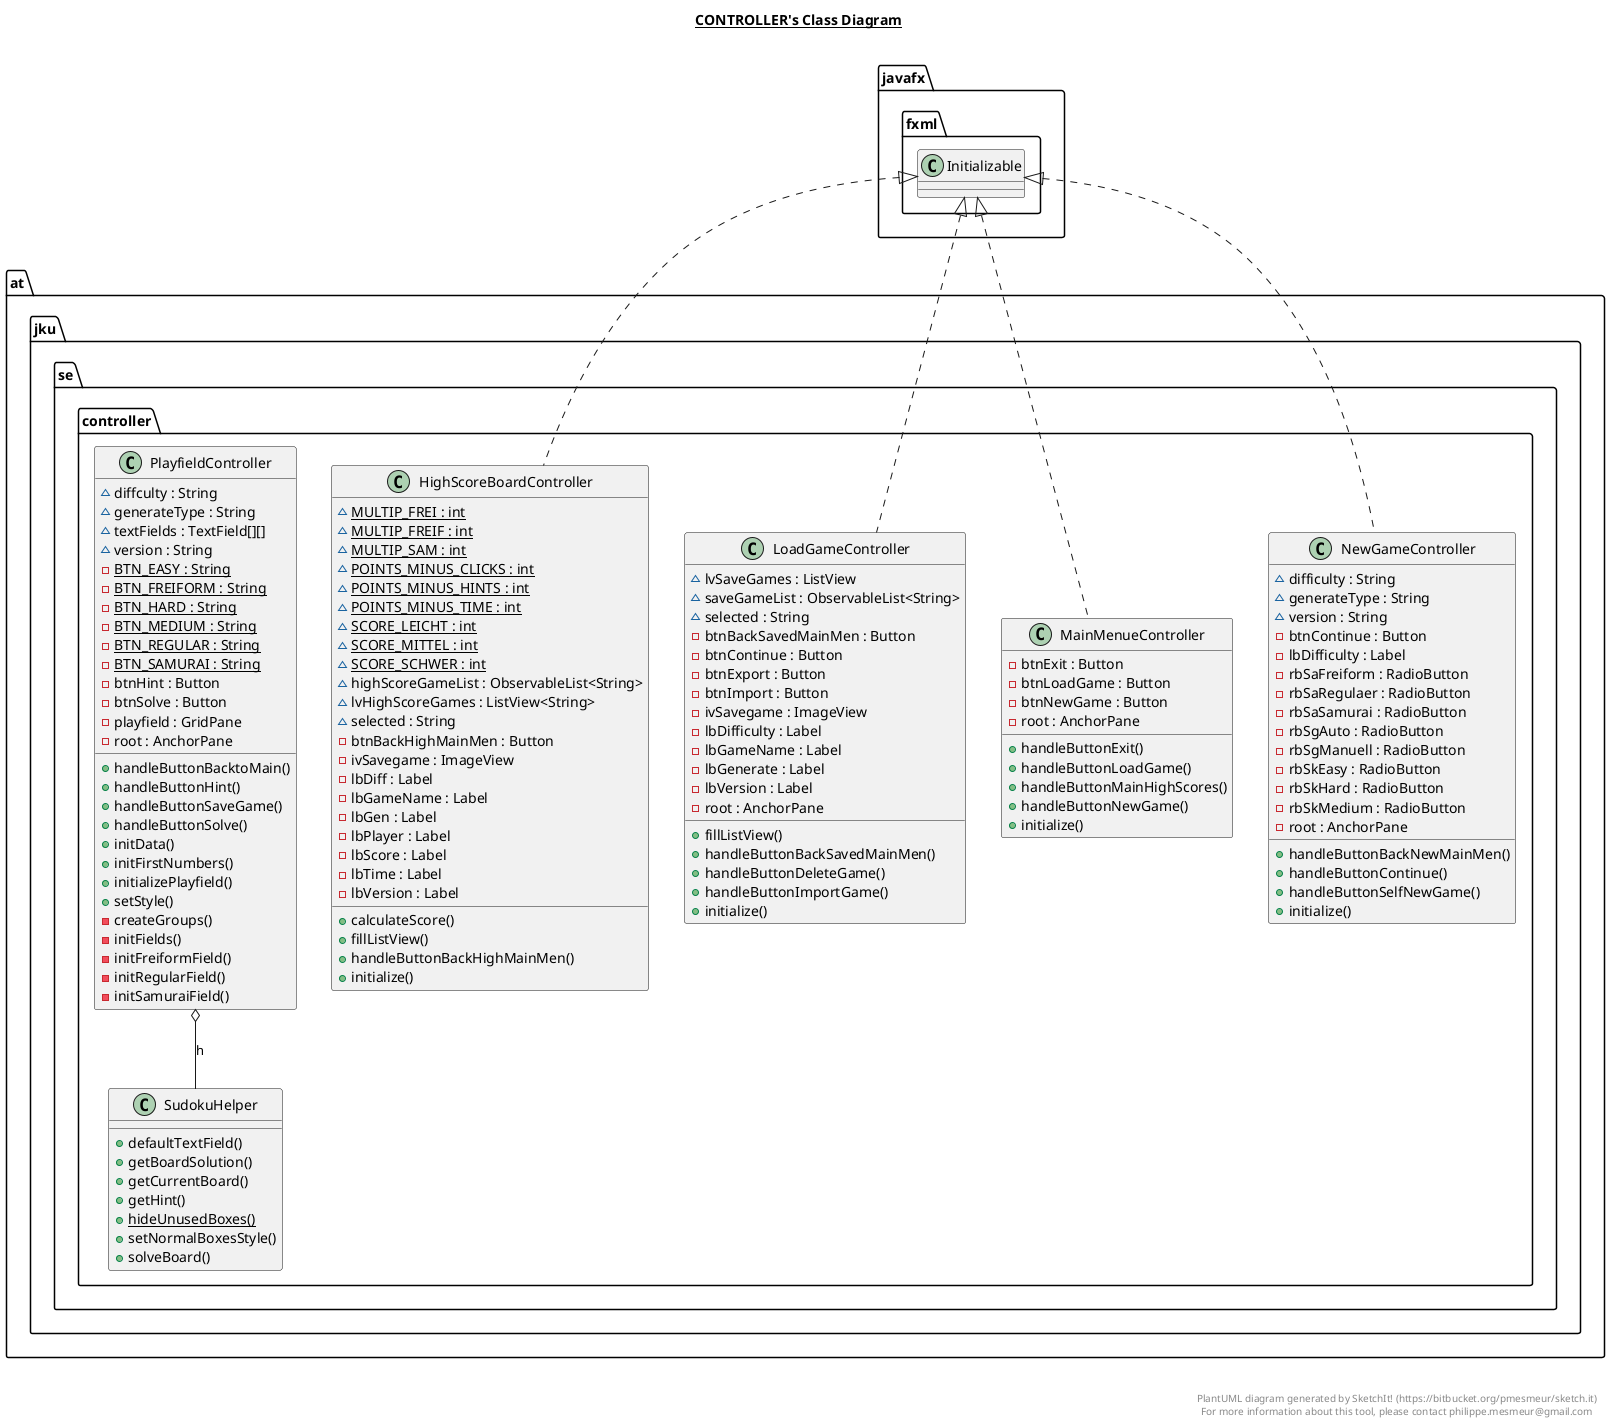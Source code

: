 @startuml

title __CONTROLLER's Class Diagram__\n

  namespace at.jku.se.controller {
    class at.jku.se.controller.HighScoreBoardController {
        {static} ~ MULTIP_FREI : int
        {static} ~ MULTIP_FREIF : int
        {static} ~ MULTIP_SAM : int
        {static} ~ POINTS_MINUS_CLICKS : int
        {static} ~ POINTS_MINUS_HINTS : int
        {static} ~ POINTS_MINUS_TIME : int
        {static} ~ SCORE_LEICHT : int
        {static} ~ SCORE_MITTEL : int
        {static} ~ SCORE_SCHWER : int
        ~ highScoreGameList : ObservableList<String>
        ~ lvHighScoreGames : ListView<String>
        ~ selected : String
        - btnBackHighMainMen : Button
        - ivSavegame : ImageView
        - lbDiff : Label
        - lbGameName : Label
        - lbGen : Label
        - lbPlayer : Label
        - lbScore : Label
        - lbTime : Label
        - lbVersion : Label
        + calculateScore()
        + fillListView()
        + handleButtonBackHighMainMen()
        + initialize()
    }
  }
  

  namespace at.jku.se.controller {
    class at.jku.se.controller.LoadGameController {
        ~ lvSaveGames : ListView
        ~ saveGameList : ObservableList<String>
        ~ selected : String
        - btnBackSavedMainMen : Button
        - btnContinue : Button
        - btnExport : Button
        - btnImport : Button
        - ivSavegame : ImageView
        - lbDifficulty : Label
        - lbGameName : Label
        - lbGenerate : Label
        - lbVersion : Label
        - root : AnchorPane
        + fillListView()
        + handleButtonBackSavedMainMen()
        + handleButtonDeleteGame()
        + handleButtonImportGame()
        + initialize()
    }
  }
  

  namespace at.jku.se.controller {
    class at.jku.se.controller.MainMenueController {
        - btnExit : Button
        - btnLoadGame : Button
        - btnNewGame : Button
        - root : AnchorPane
        + handleButtonExit()
        + handleButtonLoadGame()
        + handleButtonMainHighScores()
        + handleButtonNewGame()
        + initialize()
    }
  }
  

  namespace at.jku.se.controller {
    class at.jku.se.controller.NewGameController {
        ~ difficulty : String
        ~ generateType : String
        ~ version : String
        - btnContinue : Button
        - lbDifficulty : Label
        - rbSaFreiform : RadioButton
        - rbSaRegulaer : RadioButton
        - rbSaSamurai : RadioButton
        - rbSgAuto : RadioButton
        - rbSgManuell : RadioButton
        - rbSkEasy : RadioButton
        - rbSkHard : RadioButton
        - rbSkMedium : RadioButton
        - root : AnchorPane
        + handleButtonBackNewMainMen()
        + handleButtonContinue()
        + handleButtonSelfNewGame()
        + initialize()
    }
  }
  

  namespace at.jku.se.controller {
    class at.jku.se.controller.PlayfieldController {
        ~ diffculty : String
        ~ generateType : String
        ~ textFields : TextField[][]
        ~ version : String
        {static} - BTN_EASY : String
        {static} - BTN_FREIFORM : String
        {static} - BTN_HARD : String
        {static} - BTN_MEDIUM : String
        {static} - BTN_REGULAR : String
        {static} - BTN_SAMURAI : String
        - btnHint : Button
        - btnSolve : Button
        - playfield : GridPane
        - root : AnchorPane
        + handleButtonBacktoMain()
        + handleButtonHint()
        + handleButtonSaveGame()
        + handleButtonSolve()
        + initData()
        + initFirstNumbers()
        + initializePlayfield()
        + setStyle()
        - createGroups()
        - initFields()
        - initFreiformField()
        - initRegularField()
        - initSamuraiField()
    }
  }
  

  namespace at.jku.se.controller {
    class at.jku.se.controller.SudokuHelper {
        + defaultTextField()
        + getBoardSolution()
        + getCurrentBoard()
        + getHint()
        {static} + hideUnusedBoxes()
        + setNormalBoxesStyle()
        + solveBoard()
    }
  }
  

  at.jku.se.controller.HighScoreBoardController .up.|> javafx.fxml.Initializable
  at.jku.se.controller.LoadGameController .up.|> javafx.fxml.Initializable
  at.jku.se.controller.MainMenueController .up.|> javafx.fxml.Initializable
  at.jku.se.controller.NewGameController .up.|> javafx.fxml.Initializable
  at.jku.se.controller.PlayfieldController o-- at.jku.se.controller.SudokuHelper : h


right footer


PlantUML diagram generated by SketchIt! (https://bitbucket.org/pmesmeur/sketch.it)
For more information about this tool, please contact philippe.mesmeur@gmail.com
endfooter

@enduml
